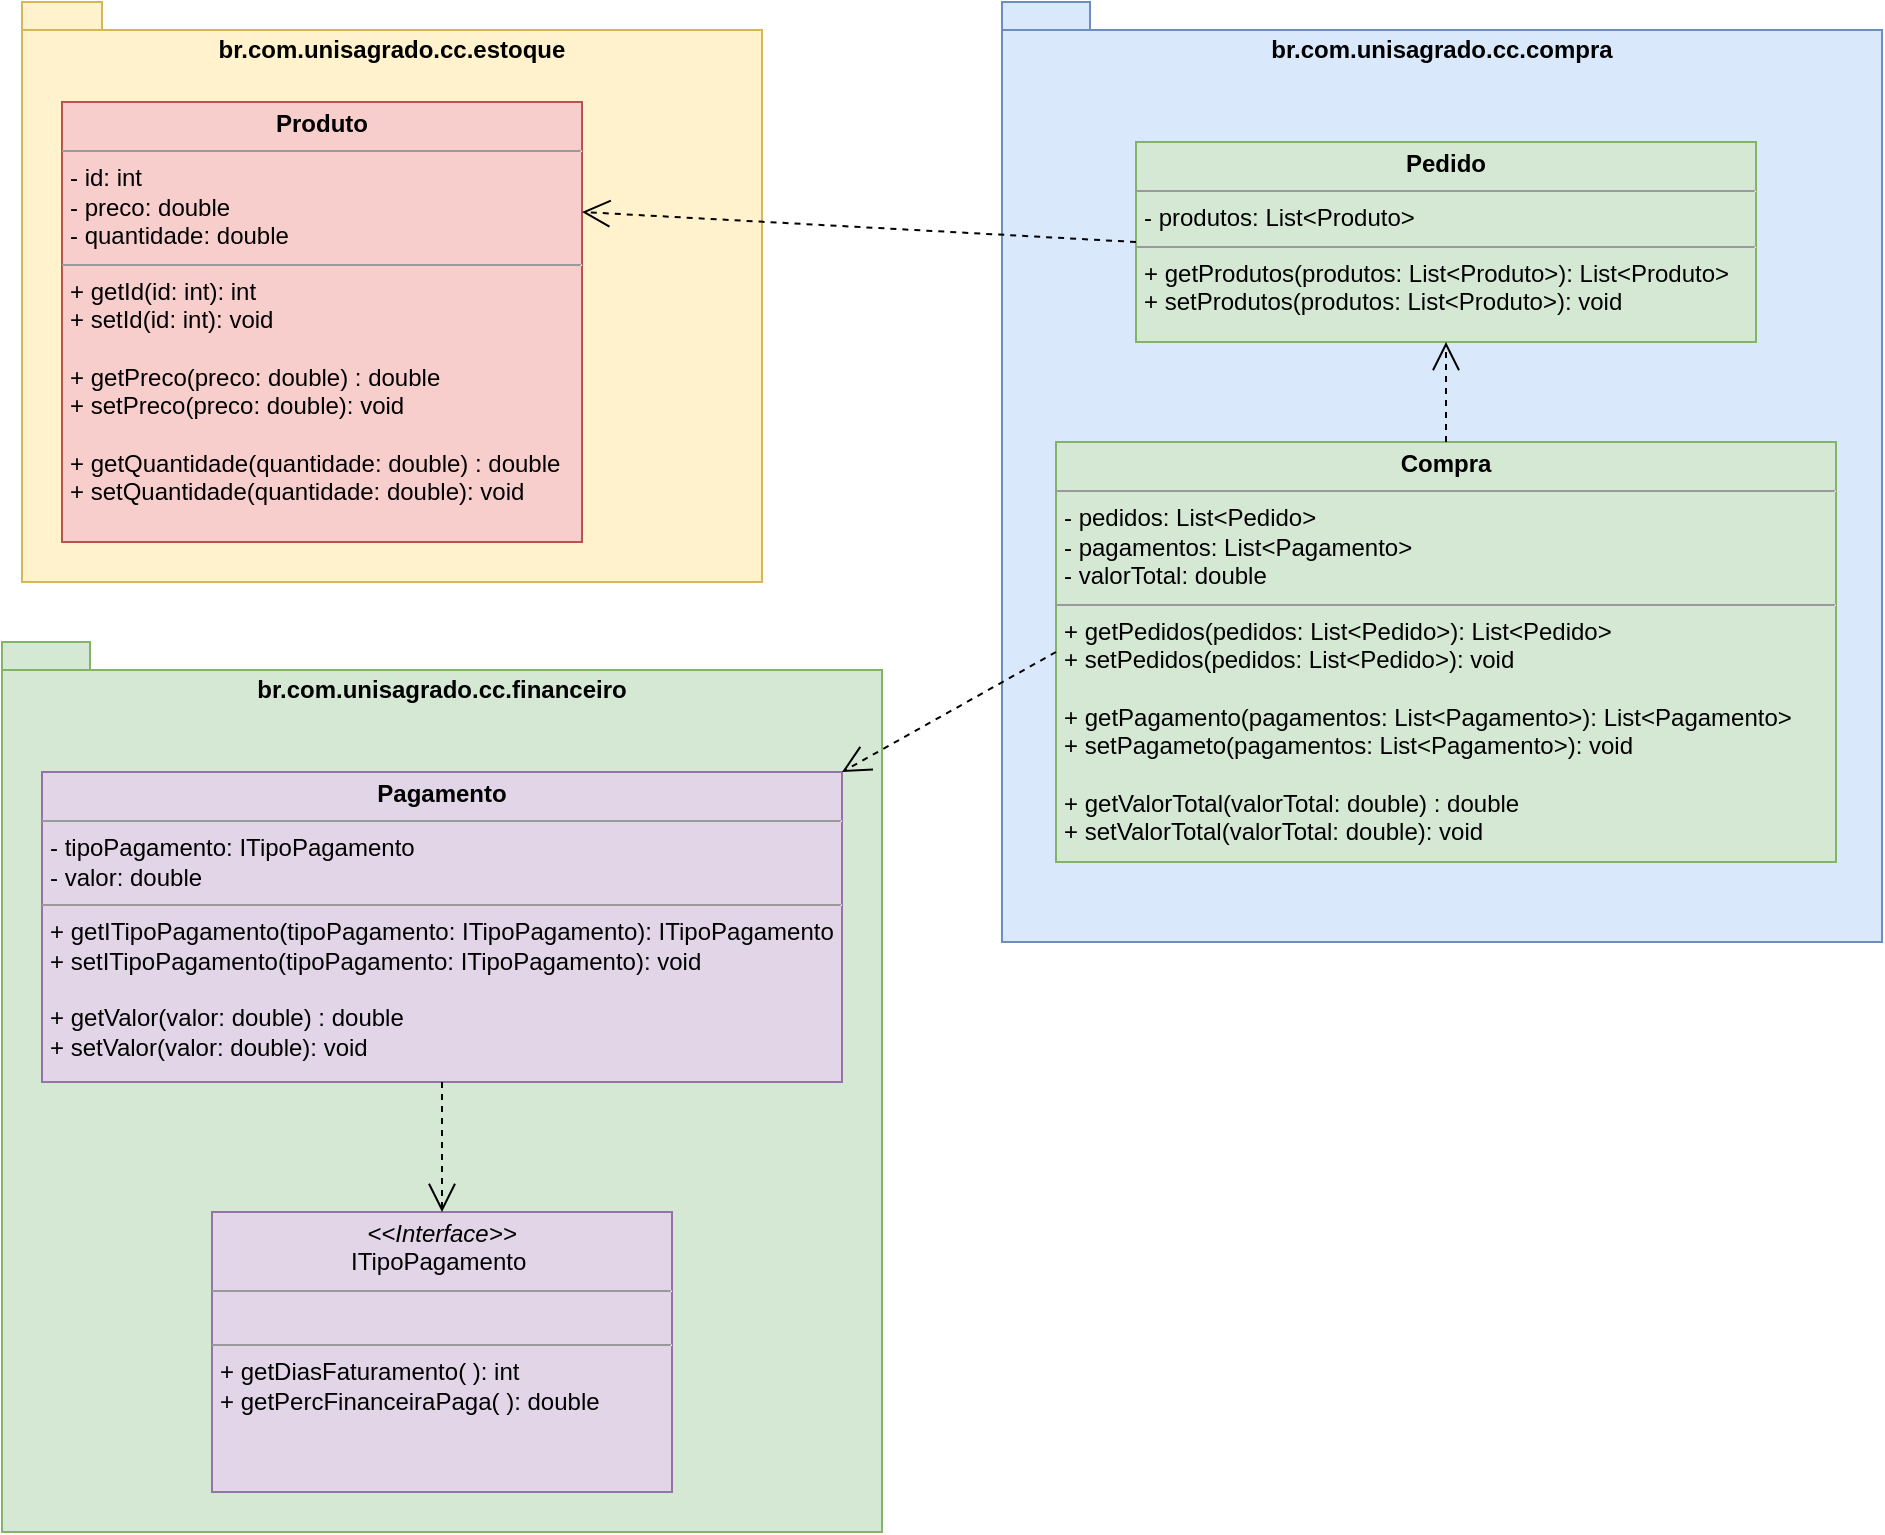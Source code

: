 <mxfile version="21.7.0" type="github">
  <diagram name="Página-1" id="fdnbRQGHdrDlv3xkgtDx">
    <mxGraphModel dx="1099" dy="487" grid="1" gridSize="10" guides="1" tooltips="1" connect="1" arrows="1" fold="1" page="1" pageScale="1" pageWidth="827" pageHeight="1169" math="0" shadow="0">
      <root>
        <mxCell id="0" />
        <mxCell id="1" parent="0" />
        <mxCell id="3d02Msl4Y3GrQb0J_Nxn-15" value="br.com.unisagrado.cc.estoque" style="shape=folder;fontStyle=1;spacingTop=10;tabWidth=40;tabHeight=14;tabPosition=left;html=1;whiteSpace=wrap;verticalAlign=top;fillColor=#fff2cc;strokeColor=#d6b656;" parent="1" vertex="1">
          <mxGeometry x="260" y="130" width="370" height="290" as="geometry" />
        </mxCell>
        <mxCell id="3d02Msl4Y3GrQb0J_Nxn-19" value="&lt;p style=&quot;margin:0px;margin-top:4px;text-align:center;&quot;&gt;&lt;b&gt;Produto&lt;/b&gt;&lt;/p&gt;&lt;hr size=&quot;1&quot;&gt;&lt;p style=&quot;margin:0px;margin-left:4px;&quot;&gt;- id: int&lt;/p&gt;&lt;p style=&quot;margin:0px;margin-left:4px;&quot;&gt;- preco: double&lt;/p&gt;&lt;p style=&quot;margin:0px;margin-left:4px;&quot;&gt;- quantidade: double&lt;/p&gt;&lt;hr size=&quot;1&quot;&gt;&lt;p style=&quot;margin:0px;margin-left:4px;&quot;&gt;+ getId(id: int): int&lt;/p&gt;&lt;p style=&quot;margin:0px;margin-left:4px;&quot;&gt;+ setId(id: int): void&lt;/p&gt;&lt;p style=&quot;margin:0px;margin-left:4px;&quot;&gt;&lt;br&gt;&lt;/p&gt;&lt;p style=&quot;margin:0px;margin-left:4px;&quot;&gt;+ getPreco(preco: double) : double&amp;nbsp;&lt;/p&gt;&lt;p style=&quot;margin:0px;margin-left:4px;&quot;&gt;&lt;span style=&quot;background-color: initial;&quot;&gt;+ setPreco(preco: double): void&lt;/span&gt;&lt;/p&gt;&lt;p style=&quot;margin:0px;margin-left:4px;&quot;&gt;&lt;br&gt;&lt;/p&gt;&lt;p style=&quot;margin:0px;margin-left:4px;&quot;&gt;+ getQuantidade(quantidade: double) : double&lt;/p&gt;&lt;p style=&quot;margin:0px;margin-left:4px;&quot;&gt;&lt;span style=&quot;background-color: initial;&quot;&gt;+ setQuantidade(quantidade: double): void&lt;/span&gt;&lt;/p&gt;" style="verticalAlign=top;align=left;overflow=fill;fontSize=12;fontFamily=Helvetica;html=1;whiteSpace=wrap;fillColor=#f8cecc;strokeColor=#b85450;" parent="1" vertex="1">
          <mxGeometry x="280" y="180" width="260" height="220" as="geometry" />
        </mxCell>
        <mxCell id="3d02Msl4Y3GrQb0J_Nxn-39" value="" style="group" parent="1" vertex="1" connectable="0">
          <mxGeometry x="250" y="450" width="440" height="445" as="geometry" />
        </mxCell>
        <mxCell id="3d02Msl4Y3GrQb0J_Nxn-23" value="br.com.unisagrado.cc.financeiro" style="shape=folder;fontStyle=1;spacingTop=10;tabWidth=40;tabHeight=14;tabPosition=left;html=1;whiteSpace=wrap;verticalAlign=top;fillColor=#d5e8d4;strokeColor=#82b366;" parent="3d02Msl4Y3GrQb0J_Nxn-39" vertex="1">
          <mxGeometry width="440" height="445" as="geometry" />
        </mxCell>
        <mxCell id="3d02Msl4Y3GrQb0J_Nxn-26" value="&lt;p style=&quot;margin:0px;margin-top:4px;text-align:center;&quot;&gt;&lt;b&gt;Pagamento&lt;/b&gt;&lt;/p&gt;&lt;hr size=&quot;1&quot;&gt;&lt;p style=&quot;margin:0px;margin-left:4px;&quot;&gt;- tipoPagamento: ITipoPagamento&lt;/p&gt;&lt;p style=&quot;margin:0px;margin-left:4px;&quot;&gt;- valor: double&lt;/p&gt;&lt;hr size=&quot;1&quot;&gt;&lt;p style=&quot;margin:0px;margin-left:4px;&quot;&gt;+ getITipoPagamento(tipoPagamento: ITipoPagamento): ITipoPagamento&lt;/p&gt;&lt;p style=&quot;margin:0px;margin-left:4px;&quot;&gt;+ setITipoPagamento(tipoPagamento: ITipoPagamento): void&lt;/p&gt;&lt;p style=&quot;margin:0px;margin-left:4px;&quot;&gt;&lt;br&gt;&lt;/p&gt;&lt;p style=&quot;margin:0px;margin-left:4px;&quot;&gt;+ getValor(valor: double) : double&amp;nbsp;&lt;/p&gt;&lt;p style=&quot;margin:0px;margin-left:4px;&quot;&gt;&lt;span style=&quot;background-color: initial;&quot;&gt;+ setValor(valor: double): void&lt;/span&gt;&lt;/p&gt;" style="verticalAlign=top;align=left;overflow=fill;fontSize=12;fontFamily=Helvetica;html=1;whiteSpace=wrap;fillColor=#e1d5e7;strokeColor=#9673a6;" parent="3d02Msl4Y3GrQb0J_Nxn-39" vertex="1">
          <mxGeometry x="20" y="65" width="400" height="155" as="geometry" />
        </mxCell>
        <mxCell id="3d02Msl4Y3GrQb0J_Nxn-27" value="&lt;p style=&quot;margin:0px;margin-top:4px;text-align:center;&quot;&gt;&lt;i&gt;&amp;lt;&amp;lt;Interface&amp;gt;&amp;gt;&lt;/i&gt;&lt;br&gt;ITipoPagamento&lt;b&gt;&amp;nbsp;&lt;/b&gt;&lt;/p&gt;&lt;hr size=&quot;1&quot;&gt;&lt;p style=&quot;margin:0px;margin-left:4px;&quot;&gt;&lt;br&gt;&lt;/p&gt;&lt;hr size=&quot;1&quot;&gt;&lt;p style=&quot;margin:0px;margin-left:4px;&quot;&gt;+ getDiasFaturamento( ): int&lt;br&gt;+ getPercFinanceiraPaga( ): double&lt;/p&gt;" style="verticalAlign=top;align=left;overflow=fill;fontSize=12;fontFamily=Helvetica;html=1;whiteSpace=wrap;fillColor=#e1d5e7;strokeColor=#9673a6;" parent="3d02Msl4Y3GrQb0J_Nxn-39" vertex="1">
          <mxGeometry x="105" y="285" width="230" height="140" as="geometry" />
        </mxCell>
        <mxCell id="3d02Msl4Y3GrQb0J_Nxn-33" value="" style="endArrow=open;endSize=12;dashed=1;html=1;rounded=0;exitX=0.5;exitY=1;exitDx=0;exitDy=0;entryX=0.5;entryY=0;entryDx=0;entryDy=0;" parent="3d02Msl4Y3GrQb0J_Nxn-39" source="3d02Msl4Y3GrQb0J_Nxn-26" target="3d02Msl4Y3GrQb0J_Nxn-27" edge="1">
          <mxGeometry width="160" relative="1" as="geometry">
            <mxPoint x="300" y="175" as="sourcePoint" />
            <mxPoint x="460" y="175" as="targetPoint" />
          </mxGeometry>
        </mxCell>
        <mxCell id="3d02Msl4Y3GrQb0J_Nxn-40" value="" style="group" parent="1" vertex="1" connectable="0">
          <mxGeometry x="750" y="130" width="440" height="470" as="geometry" />
        </mxCell>
        <mxCell id="3d02Msl4Y3GrQb0J_Nxn-22" value="br.com.unisagrado.cc.compra" style="shape=folder;fontStyle=1;spacingTop=10;tabWidth=40;tabHeight=14;tabPosition=left;html=1;whiteSpace=wrap;verticalAlign=top;fillColor=#dae8fc;strokeColor=#6c8ebf;" parent="3d02Msl4Y3GrQb0J_Nxn-40" vertex="1">
          <mxGeometry width="440" height="470" as="geometry" />
        </mxCell>
        <mxCell id="3d02Msl4Y3GrQb0J_Nxn-25" value="&lt;p style=&quot;margin:0px;margin-top:4px;text-align:center;&quot;&gt;&lt;b&gt;Pedido&lt;/b&gt;&lt;/p&gt;&lt;hr size=&quot;1&quot;&gt;&lt;p style=&quot;margin:0px;margin-left:4px;&quot;&gt;- produtos: List&amp;lt;Produto&amp;gt;&lt;/p&gt;&lt;hr size=&quot;1&quot;&gt;&lt;p style=&quot;margin:0px;margin-left:4px;&quot;&gt;+ getProdutos(produtos: List&amp;lt;Produto&amp;gt;): List&amp;lt;Produto&amp;gt;&amp;nbsp;&lt;/p&gt;&lt;p style=&quot;margin:0px;margin-left:4px;&quot;&gt;+ setProdutos(produtos: List&amp;lt;Produto&amp;gt;): void&lt;/p&gt;&lt;p style=&quot;margin:0px;margin-left:4px;&quot;&gt;&lt;br&gt;&lt;/p&gt;" style="verticalAlign=top;align=left;overflow=fill;fontSize=12;fontFamily=Helvetica;html=1;whiteSpace=wrap;fillColor=#d5e8d4;strokeColor=#82b366;" parent="3d02Msl4Y3GrQb0J_Nxn-40" vertex="1">
          <mxGeometry x="67" y="70" width="310" height="100" as="geometry" />
        </mxCell>
        <mxCell id="3d02Msl4Y3GrQb0J_Nxn-28" value="&lt;p style=&quot;margin:0px;margin-top:4px;text-align:center;&quot;&gt;&lt;b&gt;Compra&lt;/b&gt;&lt;/p&gt;&lt;hr size=&quot;1&quot;&gt;&lt;p style=&quot;margin:0px;margin-left:4px;&quot;&gt;- pedidos: List&amp;lt;Pedido&amp;gt;&lt;/p&gt;&lt;p style=&quot;margin:0px;margin-left:4px;&quot;&gt;- pagamentos: List&amp;lt;Pagamento&amp;gt;&lt;/p&gt;&lt;p style=&quot;margin:0px;margin-left:4px;&quot;&gt;- valorTotal: double&lt;/p&gt;&lt;hr size=&quot;1&quot;&gt;&lt;p style=&quot;border-color: var(--border-color); margin: 0px 0px 0px 4px;&quot;&gt;+ getPedidos(pedidos: List&amp;lt;Pedido&amp;gt;): List&amp;lt;Pedido&amp;gt;&amp;nbsp;&lt;/p&gt;&lt;p style=&quot;border-color: var(--border-color); margin: 0px 0px 0px 4px;&quot;&gt;+ setPedidos(pedidos: List&amp;lt;Pedido&amp;gt;): void&lt;/p&gt;&lt;p style=&quot;border-color: var(--border-color); margin: 0px 0px 0px 4px;&quot;&gt;&lt;br&gt;&lt;/p&gt;&lt;p style=&quot;border-color: var(--border-color); margin: 0px 0px 0px 4px;&quot;&gt;+ getPagamento(pagamentos: List&amp;lt;Pagamento&amp;gt;): List&amp;lt;Pagamento&amp;gt;&amp;nbsp;&lt;/p&gt;&lt;p style=&quot;border-color: var(--border-color); margin: 0px 0px 0px 4px;&quot;&gt;+ setPagameto(pagamentos: List&amp;lt;Pagamento&amp;gt;): void&lt;/p&gt;&lt;p style=&quot;margin:0px;margin-left:4px;&quot;&gt;&lt;br&gt;&lt;/p&gt;&lt;p style=&quot;margin:0px;margin-left:4px;&quot;&gt;+ getValorTotal(valorTotal: double) : double&lt;/p&gt;&lt;p style=&quot;margin:0px;margin-left:4px;&quot;&gt;+ setValorTotal(valorTotal: double): void&lt;/p&gt;" style="verticalAlign=top;align=left;overflow=fill;fontSize=12;fontFamily=Helvetica;html=1;whiteSpace=wrap;fillColor=#d5e8d4;strokeColor=#82b366;" parent="3d02Msl4Y3GrQb0J_Nxn-40" vertex="1">
          <mxGeometry x="27" y="220" width="390" height="210" as="geometry" />
        </mxCell>
        <mxCell id="3d02Msl4Y3GrQb0J_Nxn-30" value="" style="endArrow=open;endSize=12;dashed=1;html=1;rounded=0;exitX=0.5;exitY=0;exitDx=0;exitDy=0;entryX=0.5;entryY=1;entryDx=0;entryDy=0;" parent="3d02Msl4Y3GrQb0J_Nxn-40" source="3d02Msl4Y3GrQb0J_Nxn-28" target="3d02Msl4Y3GrQb0J_Nxn-25" edge="1">
          <mxGeometry width="160" relative="1" as="geometry">
            <mxPoint x="-20" y="280" as="sourcePoint" />
            <mxPoint x="140" y="280" as="targetPoint" />
          </mxGeometry>
        </mxCell>
        <mxCell id="3d02Msl4Y3GrQb0J_Nxn-32" value="" style="endArrow=open;endSize=12;dashed=1;html=1;rounded=0;exitX=0;exitY=0.5;exitDx=0;exitDy=0;entryX=1;entryY=0;entryDx=0;entryDy=0;" parent="1" source="3d02Msl4Y3GrQb0J_Nxn-28" target="3d02Msl4Y3GrQb0J_Nxn-26" edge="1">
          <mxGeometry width="160" relative="1" as="geometry">
            <mxPoint x="560" y="415" as="sourcePoint" />
            <mxPoint x="720" y="415" as="targetPoint" />
          </mxGeometry>
        </mxCell>
        <mxCell id="3d02Msl4Y3GrQb0J_Nxn-31" value="" style="endArrow=open;endSize=12;dashed=1;html=1;rounded=0;exitX=0;exitY=0.5;exitDx=0;exitDy=0;entryX=1;entryY=0.25;entryDx=0;entryDy=0;" parent="1" source="3d02Msl4Y3GrQb0J_Nxn-25" target="3d02Msl4Y3GrQb0J_Nxn-19" edge="1">
          <mxGeometry width="160" relative="1" as="geometry">
            <mxPoint x="580" y="360" as="sourcePoint" />
            <mxPoint x="610" y="240" as="targetPoint" />
          </mxGeometry>
        </mxCell>
      </root>
    </mxGraphModel>
  </diagram>
</mxfile>
